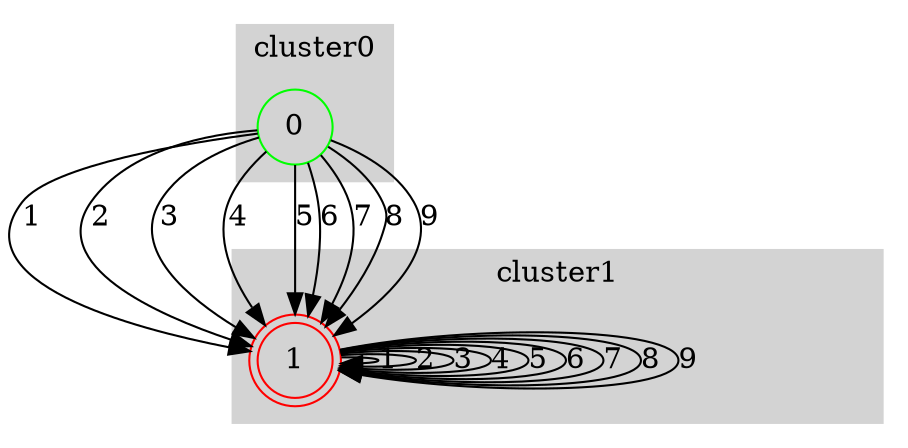 digraph G {
subgraph cluster_0 {
style=filled;
color=lightgrey;
0[shape=circle color=green]
label=cluster0;
}
subgraph cluster_1 {
style=filled;
color=lightgrey;
1[shape=doublecircle color=red]
label=cluster1;
}
0->1[label= "1" ]
0->1[label= "2" ]
0->1[label= "3" ]
0->1[label= "4" ]
0->1[label= "5" ]
0->1[label= "6" ]
0->1[label= "7" ]
0->1[label= "8" ]
0->1[label= "9" ]
1->1[label= "1" ]
1->1[label= "2" ]
1->1[label= "3" ]
1->1[label= "4" ]
1->1[label= "5" ]
1->1[label= "6" ]
1->1[label= "7" ]
1->1[label= "8" ]
1->1[label= "9" ]
}
